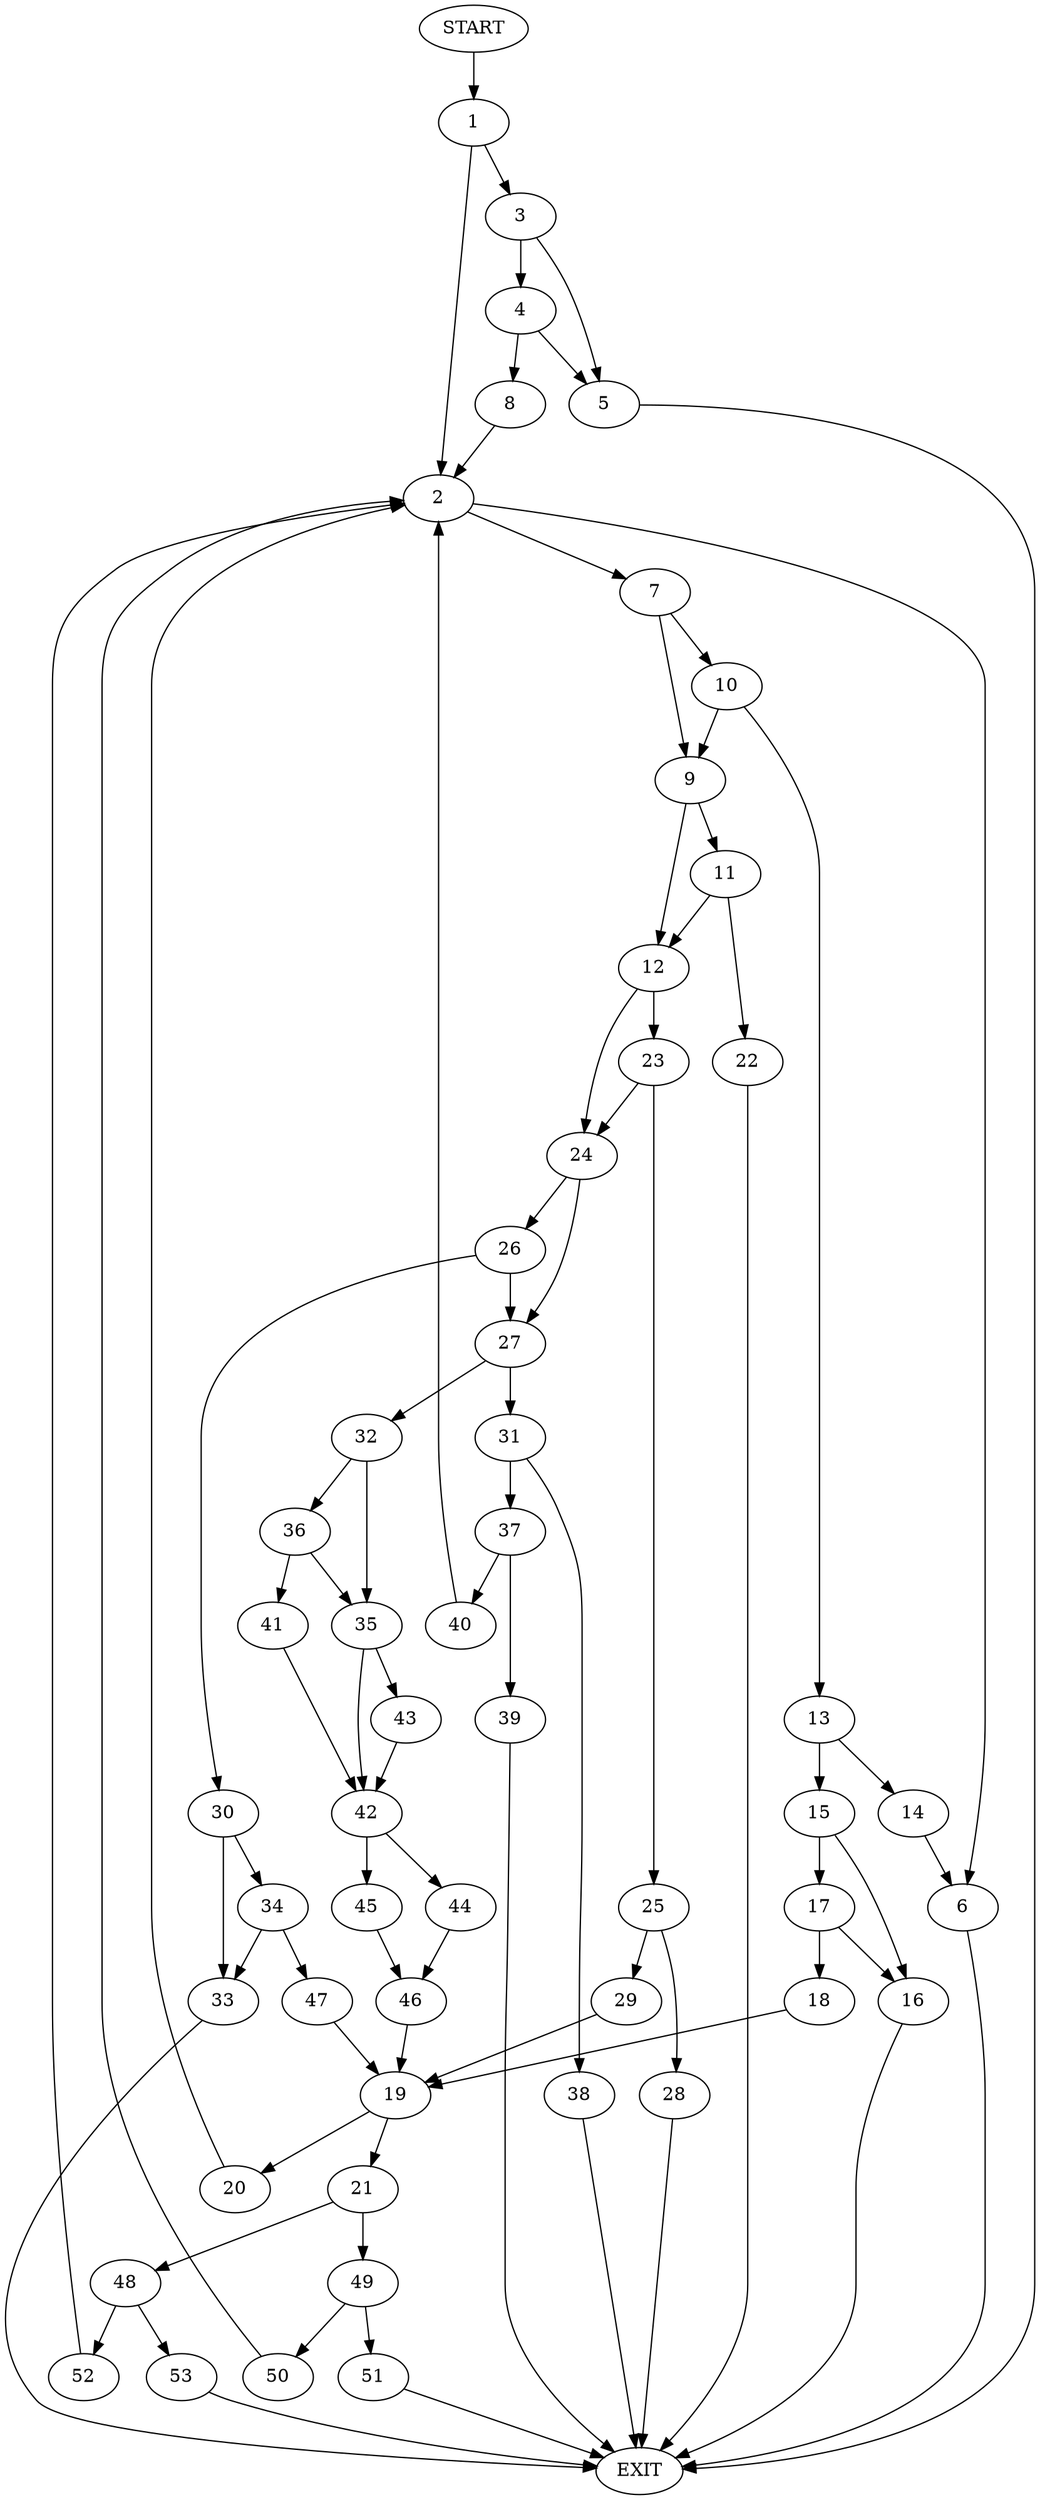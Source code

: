 digraph {
0 [label="START"]
54 [label="EXIT"]
0 -> 1
1 -> 2
1 -> 3
3 -> 4
3 -> 5
2 -> 6
2 -> 7
4 -> 8
4 -> 5
5 -> 54
8 -> 2
7 -> 9
7 -> 10
6 -> 54
9 -> 11
9 -> 12
10 -> 9
10 -> 13
13 -> 14
13 -> 15
15 -> 16
15 -> 17
14 -> 6
17 -> 16
17 -> 18
16 -> 54
18 -> 19
19 -> 20
19 -> 21
11 -> 22
11 -> 12
12 -> 23
12 -> 24
22 -> 54
23 -> 24
23 -> 25
24 -> 26
24 -> 27
25 -> 28
25 -> 29
29 -> 19
28 -> 54
26 -> 27
26 -> 30
27 -> 31
27 -> 32
30 -> 33
30 -> 34
32 -> 35
32 -> 36
31 -> 37
31 -> 38
37 -> 39
37 -> 40
38 -> 54
39 -> 54
40 -> 2
36 -> 41
36 -> 35
35 -> 42
35 -> 43
41 -> 42
42 -> 44
42 -> 45
43 -> 42
45 -> 46
44 -> 46
46 -> 19
34 -> 47
34 -> 33
33 -> 54
47 -> 19
20 -> 2
21 -> 48
21 -> 49
49 -> 50
49 -> 51
48 -> 52
48 -> 53
51 -> 54
50 -> 2
52 -> 2
53 -> 54
}

